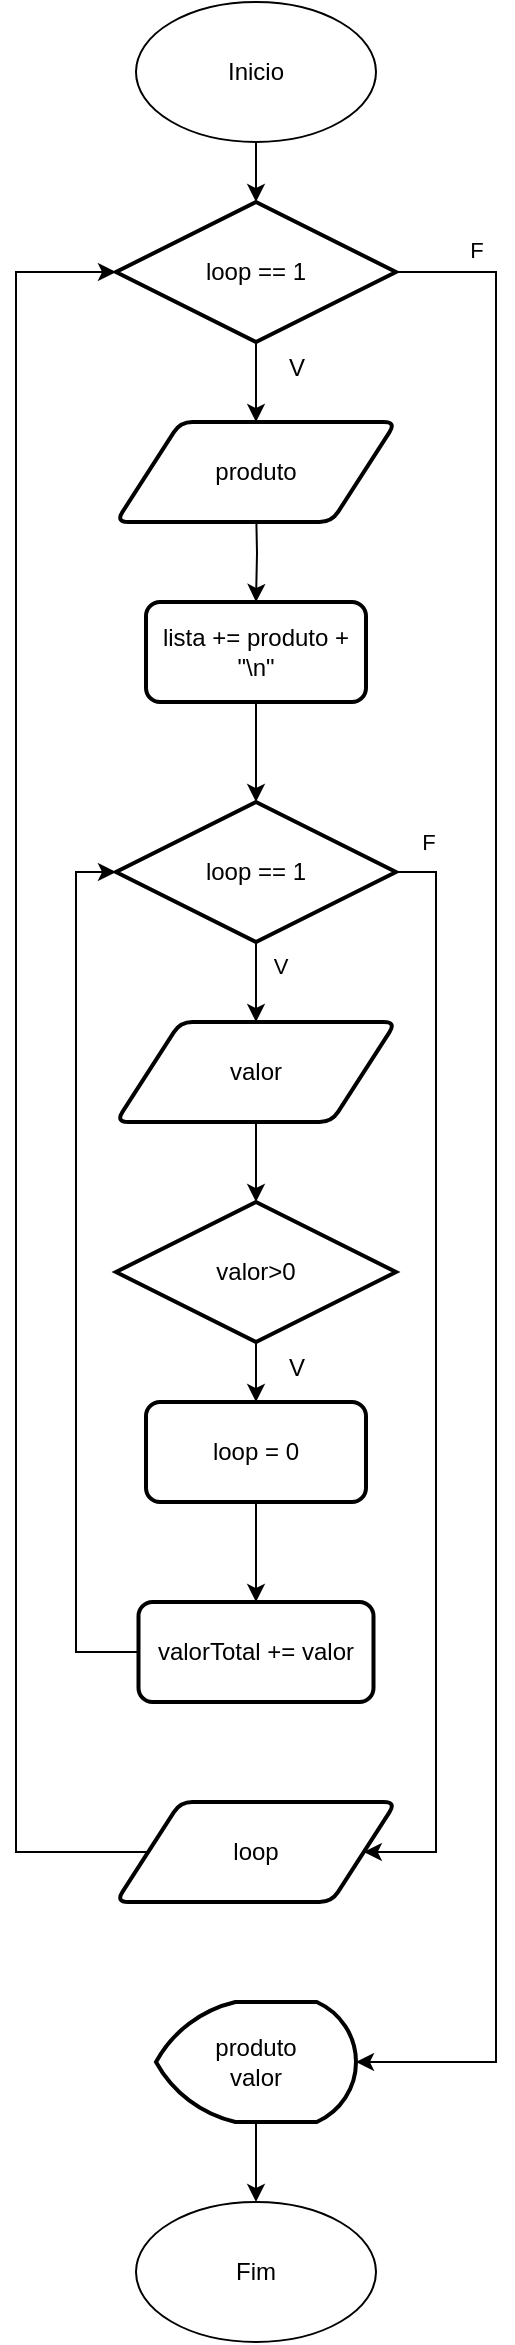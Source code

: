<mxfile version="26.0.5">
  <diagram name="Página-1" id="EQY7rx08GIGifhaFdDs0">
    <mxGraphModel dx="710" dy="1524" grid="1" gridSize="10" guides="1" tooltips="1" connect="1" arrows="1" fold="1" page="1" pageScale="1" pageWidth="827" pageHeight="1169" math="0" shadow="0">
      <root>
        <mxCell id="0" />
        <mxCell id="1" parent="0" />
        <mxCell id="6GOztxUwA011YL0eF0oX-1" value="Inicio" style="ellipse;whiteSpace=wrap;html=1;" parent="1" vertex="1">
          <mxGeometry x="210" y="-20" width="120" height="70" as="geometry" />
        </mxCell>
        <mxCell id="6GOztxUwA011YL0eF0oX-2" value="Fim" style="ellipse;whiteSpace=wrap;html=1;" parent="1" vertex="1">
          <mxGeometry x="210" y="1080" width="120" height="70" as="geometry" />
        </mxCell>
        <mxCell id="3EEL4oarkJwv0TzrjT8s-3" style="edgeStyle=orthogonalEdgeStyle;rounded=0;orthogonalLoop=1;jettySize=auto;html=1;exitX=1;exitY=0.5;exitDx=0;exitDy=0;exitPerimeter=0;entryX=1;entryY=0.5;entryDx=0;entryDy=0;entryPerimeter=0;" parent="1" source="6GOztxUwA011YL0eF0oX-32" target="6GOztxUwA011YL0eF0oX-41" edge="1">
          <mxGeometry relative="1" as="geometry">
            <Array as="points">
              <mxPoint x="390" y="115" />
              <mxPoint x="390" y="1010" />
            </Array>
            <mxPoint x="480" y="610" as="targetPoint" />
          </mxGeometry>
        </mxCell>
        <mxCell id="3EEL4oarkJwv0TzrjT8s-8" value="F" style="edgeLabel;html=1;align=center;verticalAlign=middle;resizable=0;points=[];" parent="3EEL4oarkJwv0TzrjT8s-3" vertex="1" connectable="0">
          <mxGeometry x="-0.899" y="2" relative="1" as="geometry">
            <mxPoint x="-12" y="-13" as="offset" />
          </mxGeometry>
        </mxCell>
        <mxCell id="3EEL4oarkJwv0TzrjT8s-4" style="edgeStyle=orthogonalEdgeStyle;rounded=0;orthogonalLoop=1;jettySize=auto;html=1;exitX=0.5;exitY=1;exitDx=0;exitDy=0;exitPerimeter=0;entryX=0.5;entryY=0;entryDx=0;entryDy=0;" parent="1" source="6GOztxUwA011YL0eF0oX-32" target="fUfhpWPIc3_bJqqKZRhj-27" edge="1">
          <mxGeometry relative="1" as="geometry">
            <mxPoint x="269.89" y="181.16" as="targetPoint" />
            <Array as="points">
              <mxPoint x="270" y="178" />
              <mxPoint x="270" y="178" />
            </Array>
          </mxGeometry>
        </mxCell>
        <mxCell id="6GOztxUwA011YL0eF0oX-32" value="loop == 1" style="strokeWidth=2;html=1;shape=mxgraph.flowchart.decision;whiteSpace=wrap;" parent="1" vertex="1">
          <mxGeometry x="200" y="80" width="140" height="70" as="geometry" />
        </mxCell>
        <mxCell id="fUfhpWPIc3_bJqqKZRhj-26" style="edgeStyle=orthogonalEdgeStyle;rounded=0;orthogonalLoop=1;jettySize=auto;html=1;exitX=0.5;exitY=1;exitDx=0;exitDy=0;exitPerimeter=0;entryX=0.5;entryY=0;entryDx=0;entryDy=0;" edge="1" parent="1" source="6GOztxUwA011YL0eF0oX-41" target="6GOztxUwA011YL0eF0oX-2">
          <mxGeometry relative="1" as="geometry" />
        </mxCell>
        <mxCell id="6GOztxUwA011YL0eF0oX-41" value="produto&lt;div&gt;&lt;span style=&quot;background-color: transparent; color: light-dark(rgb(0, 0, 0), rgb(255, 255, 255));&quot;&gt;valor&lt;/span&gt;&lt;/div&gt;" style="strokeWidth=2;html=1;shape=mxgraph.flowchart.display;whiteSpace=wrap;" parent="1" vertex="1">
          <mxGeometry x="220" y="980" width="100" height="60" as="geometry" />
        </mxCell>
        <mxCell id="3EEL4oarkJwv0TzrjT8s-1" style="edgeStyle=orthogonalEdgeStyle;rounded=0;orthogonalLoop=1;jettySize=auto;html=1;exitX=0.5;exitY=1;exitDx=0;exitDy=0;entryX=0.5;entryY=0;entryDx=0;entryDy=0;entryPerimeter=0;" parent="1" source="6GOztxUwA011YL0eF0oX-1" target="6GOztxUwA011YL0eF0oX-32" edge="1">
          <mxGeometry relative="1" as="geometry" />
        </mxCell>
        <mxCell id="3EEL4oarkJwv0TzrjT8s-7" value="V" style="text;html=1;align=center;verticalAlign=middle;resizable=0;points=[];autosize=1;strokeColor=none;fillColor=none;" parent="1" vertex="1">
          <mxGeometry x="275" y="148" width="30" height="30" as="geometry" />
        </mxCell>
        <mxCell id="fUfhpWPIc3_bJqqKZRhj-2" style="edgeStyle=orthogonalEdgeStyle;rounded=0;orthogonalLoop=1;jettySize=auto;html=1;exitX=0.5;exitY=1;exitDx=0;exitDy=0;entryX=0.5;entryY=0;entryDx=0;entryDy=0;" edge="1" parent="1" target="fUfhpWPIc3_bJqqKZRhj-1">
          <mxGeometry relative="1" as="geometry">
            <mxPoint x="270" y="230" as="sourcePoint" />
          </mxGeometry>
        </mxCell>
        <mxCell id="fUfhpWPIc3_bJqqKZRhj-1" value="lista += produto + &quot;\n&quot;" style="rounded=1;whiteSpace=wrap;html=1;absoluteArcSize=1;arcSize=14;strokeWidth=2;" vertex="1" parent="1">
          <mxGeometry x="215" y="280" width="110" height="50" as="geometry" />
        </mxCell>
        <mxCell id="fUfhpWPIc3_bJqqKZRhj-21" style="edgeStyle=orthogonalEdgeStyle;rounded=0;orthogonalLoop=1;jettySize=auto;html=1;exitX=1;exitY=0.5;exitDx=0;exitDy=0;exitPerimeter=0;entryX=1;entryY=0.5;entryDx=0;entryDy=0;" edge="1" parent="1" source="fUfhpWPIc3_bJqqKZRhj-4" target="fUfhpWPIc3_bJqqKZRhj-29">
          <mxGeometry relative="1" as="geometry">
            <mxPoint x="360" y="930" as="targetPoint" />
            <Array as="points">
              <mxPoint x="360" y="415" />
              <mxPoint x="360" y="905" />
            </Array>
          </mxGeometry>
        </mxCell>
        <mxCell id="fUfhpWPIc3_bJqqKZRhj-24" value="F" style="edgeLabel;html=1;align=center;verticalAlign=middle;resizable=0;points=[];" vertex="1" connectable="0" parent="fUfhpWPIc3_bJqqKZRhj-21">
          <mxGeometry x="-0.942" y="-1" relative="1" as="geometry">
            <mxPoint y="-16" as="offset" />
          </mxGeometry>
        </mxCell>
        <mxCell id="fUfhpWPIc3_bJqqKZRhj-4" value="loop == 1" style="strokeWidth=2;html=1;shape=mxgraph.flowchart.decision;whiteSpace=wrap;" vertex="1" parent="1">
          <mxGeometry x="200" y="380" width="140" height="70" as="geometry" />
        </mxCell>
        <mxCell id="fUfhpWPIc3_bJqqKZRhj-5" style="edgeStyle=orthogonalEdgeStyle;rounded=0;orthogonalLoop=1;jettySize=auto;html=1;exitX=0.5;exitY=1;exitDx=0;exitDy=0;entryX=0.5;entryY=0;entryDx=0;entryDy=0;entryPerimeter=0;" edge="1" parent="1" source="fUfhpWPIc3_bJqqKZRhj-1" target="fUfhpWPIc3_bJqqKZRhj-4">
          <mxGeometry relative="1" as="geometry" />
        </mxCell>
        <mxCell id="fUfhpWPIc3_bJqqKZRhj-6" style="edgeStyle=orthogonalEdgeStyle;rounded=0;orthogonalLoop=1;jettySize=auto;html=1;exitX=0.5;exitY=1;exitDx=0;exitDy=0;exitPerimeter=0;entryX=0.5;entryY=0;entryDx=0;entryDy=0;" edge="1" parent="1" source="fUfhpWPIc3_bJqqKZRhj-4" target="fUfhpWPIc3_bJqqKZRhj-28">
          <mxGeometry relative="1" as="geometry">
            <mxPoint x="269.78" y="492.36" as="targetPoint" />
          </mxGeometry>
        </mxCell>
        <mxCell id="fUfhpWPIc3_bJqqKZRhj-23" value="V" style="edgeLabel;html=1;align=center;verticalAlign=middle;resizable=0;points=[];" vertex="1" connectable="0" parent="fUfhpWPIc3_bJqqKZRhj-6">
          <mxGeometry x="-0.35" y="6" relative="1" as="geometry">
            <mxPoint x="6" y="-1" as="offset" />
          </mxGeometry>
        </mxCell>
        <mxCell id="fUfhpWPIc3_bJqqKZRhj-13" style="edgeStyle=orthogonalEdgeStyle;rounded=0;orthogonalLoop=1;jettySize=auto;html=1;exitX=0.5;exitY=1;exitDx=0;exitDy=0;exitPerimeter=0;entryX=0.5;entryY=0;entryDx=0;entryDy=0;" edge="1" parent="1" source="fUfhpWPIc3_bJqqKZRhj-7" target="fUfhpWPIc3_bJqqKZRhj-12">
          <mxGeometry relative="1" as="geometry" />
        </mxCell>
        <mxCell id="fUfhpWPIc3_bJqqKZRhj-18" value="&lt;span style=&quot;color: rgba(0, 0, 0, 0); font-family: monospace; font-size: 0px; text-align: start; background-color: rgb(251, 251, 251);&quot;&gt;%3CmxGraphModel%3E%3Croot%3E%3CmxCell%20id%3D%220%22%2F%3E%3CmxCell%20id%3D%221%22%20parent%3D%220%22%2F%3E%3CmxCell%20id%3D%222%22%20value%3D%22loop%20%3D%200%22%20style%3D%22rounded%3D1%3BwhiteSpace%3Dwrap%3Bhtml%3D1%3BabsoluteArcSize%3D1%3BarcSize%3D14%3BstrokeWidth%3D2%3B%22%20vertex%3D%221%22%20parent%3D%221%22%3E%3CmxGeometry%20x%3D%22215%22%20y%3D%22680%22%20width%3D%22110%22%20height%3D%2250%22%20as%3D%22geometry%22%2F%3E%3C%2FmxCell%3E%3C%2Froot%3E%3C%2FmxGraphModel%3E&lt;/span&gt;" style="edgeLabel;html=1;align=center;verticalAlign=middle;resizable=0;points=[];" vertex="1" connectable="0" parent="fUfhpWPIc3_bJqqKZRhj-13">
          <mxGeometry x="-0.424" y="4" relative="1" as="geometry">
            <mxPoint as="offset" />
          </mxGeometry>
        </mxCell>
        <mxCell id="fUfhpWPIc3_bJqqKZRhj-19" value="&lt;span style=&quot;color: rgba(0, 0, 0, 0); font-family: monospace; font-size: 0px; text-align: start; background-color: rgb(251, 251, 251);&quot;&gt;%3CmxGraphModel%3E%3Croot%3E%3CmxCell%20id%3D%220%22%2F%3E%3CmxCell%20id%3D%221%22%20parent%3D%220%22%2F%3E%3CmxCell%20id%3D%222%22%20value%3D%22loop%20%3D%200%22%20style%3D%22rounded%3D1%3BwhiteSpace%3Dwrap%3Bhtml%3D1%3BabsoluteArcSize%3D1%3BarcSize%3D14%3BstrokeWidth%3D2%3B%22%20vertex%3D%221%22%20parent%3D%221%22%3E%3CmxGeometry%20x%3D%22215%22%20y%3D%22680%22%20width%3D%22110%22%20height%3D%2250%22%20as%3D%22geometry%22%2F%3E%3C%2FmxCell%3E%3C%2Froot%3E%3C%2FmxGraphModel%3EV&lt;/span&gt;" style="edgeLabel;html=1;align=center;verticalAlign=middle;resizable=0;points=[];" vertex="1" connectable="0" parent="fUfhpWPIc3_bJqqKZRhj-13">
          <mxGeometry x="-0.357" y="2" relative="1" as="geometry">
            <mxPoint as="offset" />
          </mxGeometry>
        </mxCell>
        <mxCell id="fUfhpWPIc3_bJqqKZRhj-7" value="valor&amp;gt;0" style="strokeWidth=2;html=1;shape=mxgraph.flowchart.decision;whiteSpace=wrap;" vertex="1" parent="1">
          <mxGeometry x="200" y="580" width="140" height="70" as="geometry" />
        </mxCell>
        <mxCell id="fUfhpWPIc3_bJqqKZRhj-8" style="edgeStyle=orthogonalEdgeStyle;rounded=0;orthogonalLoop=1;jettySize=auto;html=1;entryX=0.5;entryY=0;entryDx=0;entryDy=0;entryPerimeter=0;exitX=0.5;exitY=1;exitDx=0;exitDy=0;" edge="1" parent="1" source="fUfhpWPIc3_bJqqKZRhj-28" target="fUfhpWPIc3_bJqqKZRhj-7">
          <mxGeometry relative="1" as="geometry">
            <mxPoint x="270" y="540" as="sourcePoint" />
          </mxGeometry>
        </mxCell>
        <mxCell id="fUfhpWPIc3_bJqqKZRhj-15" style="edgeStyle=orthogonalEdgeStyle;rounded=0;orthogonalLoop=1;jettySize=auto;html=1;exitX=0.5;exitY=1;exitDx=0;exitDy=0;entryX=0.5;entryY=0;entryDx=0;entryDy=0;" edge="1" parent="1" source="fUfhpWPIc3_bJqqKZRhj-12" target="fUfhpWPIc3_bJqqKZRhj-14">
          <mxGeometry relative="1" as="geometry" />
        </mxCell>
        <mxCell id="fUfhpWPIc3_bJqqKZRhj-12" value="loop = 0" style="rounded=1;whiteSpace=wrap;html=1;absoluteArcSize=1;arcSize=14;strokeWidth=2;" vertex="1" parent="1">
          <mxGeometry x="215" y="680" width="110" height="50" as="geometry" />
        </mxCell>
        <mxCell id="fUfhpWPIc3_bJqqKZRhj-14" value="valorTotal += valor" style="rounded=1;whiteSpace=wrap;html=1;absoluteArcSize=1;arcSize=14;strokeWidth=2;" vertex="1" parent="1">
          <mxGeometry x="211.25" y="780" width="117.5" height="50" as="geometry" />
        </mxCell>
        <mxCell id="fUfhpWPIc3_bJqqKZRhj-16" style="edgeStyle=orthogonalEdgeStyle;rounded=0;orthogonalLoop=1;jettySize=auto;html=1;exitX=0;exitY=0.5;exitDx=0;exitDy=0;entryX=0;entryY=0.5;entryDx=0;entryDy=0;entryPerimeter=0;" edge="1" parent="1" source="fUfhpWPIc3_bJqqKZRhj-14" target="fUfhpWPIc3_bJqqKZRhj-4">
          <mxGeometry relative="1" as="geometry" />
        </mxCell>
        <mxCell id="fUfhpWPIc3_bJqqKZRhj-20" value="V" style="text;html=1;align=center;verticalAlign=middle;resizable=0;points=[];autosize=1;strokeColor=none;fillColor=none;" vertex="1" parent="1">
          <mxGeometry x="275" y="648" width="30" height="30" as="geometry" />
        </mxCell>
        <mxCell id="fUfhpWPIc3_bJqqKZRhj-25" style="edgeStyle=orthogonalEdgeStyle;rounded=0;orthogonalLoop=1;jettySize=auto;html=1;exitX=0;exitY=0.5;exitDx=0;exitDy=0;entryX=0;entryY=0.5;entryDx=0;entryDy=0;entryPerimeter=0;" edge="1" parent="1" source="fUfhpWPIc3_bJqqKZRhj-29" target="6GOztxUwA011YL0eF0oX-32">
          <mxGeometry relative="1" as="geometry">
            <mxPoint x="217.5" y="910" as="sourcePoint" />
            <Array as="points">
              <mxPoint x="150" y="905" />
              <mxPoint x="150" y="115" />
            </Array>
          </mxGeometry>
        </mxCell>
        <mxCell id="fUfhpWPIc3_bJqqKZRhj-27" value="produto" style="shape=parallelogram;html=1;strokeWidth=2;perimeter=parallelogramPerimeter;whiteSpace=wrap;rounded=1;arcSize=12;size=0.23;" vertex="1" parent="1">
          <mxGeometry x="200" y="190" width="140" height="50" as="geometry" />
        </mxCell>
        <mxCell id="fUfhpWPIc3_bJqqKZRhj-28" value="valor" style="shape=parallelogram;html=1;strokeWidth=2;perimeter=parallelogramPerimeter;whiteSpace=wrap;rounded=1;arcSize=12;size=0.23;" vertex="1" parent="1">
          <mxGeometry x="200" y="490" width="140" height="50" as="geometry" />
        </mxCell>
        <mxCell id="fUfhpWPIc3_bJqqKZRhj-29" value="loop" style="shape=parallelogram;html=1;strokeWidth=2;perimeter=parallelogramPerimeter;whiteSpace=wrap;rounded=1;arcSize=12;size=0.23;" vertex="1" parent="1">
          <mxGeometry x="200" y="880" width="140" height="50" as="geometry" />
        </mxCell>
      </root>
    </mxGraphModel>
  </diagram>
</mxfile>
